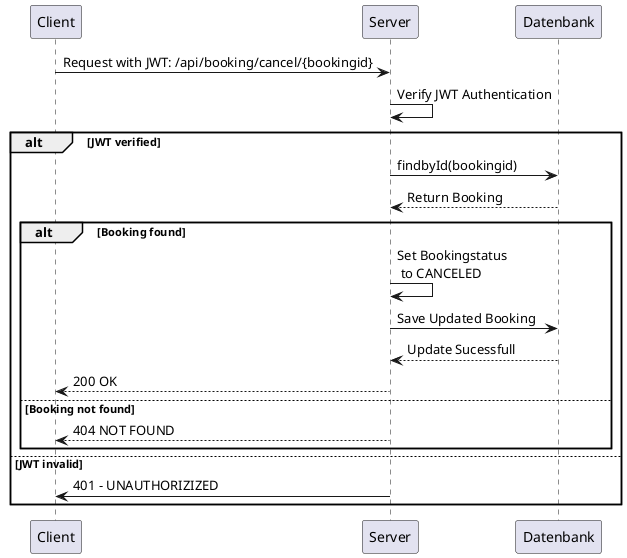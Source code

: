 @startuml
Client -> Server: Request with JWT: /api/booking/cancel/{bookingid}
Server -> Server: Verify JWT Authentication
alt JWT verified
    Server -> Datenbank: findbyId(bookingid)
    Datenbank --> Server: Return Booking
    alt Booking found
        Server -> Server: Set Bookingstatus\n to CANCELED
        Server -> Datenbank: Save Updated Booking
        Datenbank --> Server: Update Sucessfull
        Server --> Client: 200 OK
    else Booking not found
        Server --> Client: 404 NOT FOUND
    end
else JWT invalid
    Server -> Client: 401 - UNAUTHORIZIZED
end
@enduml